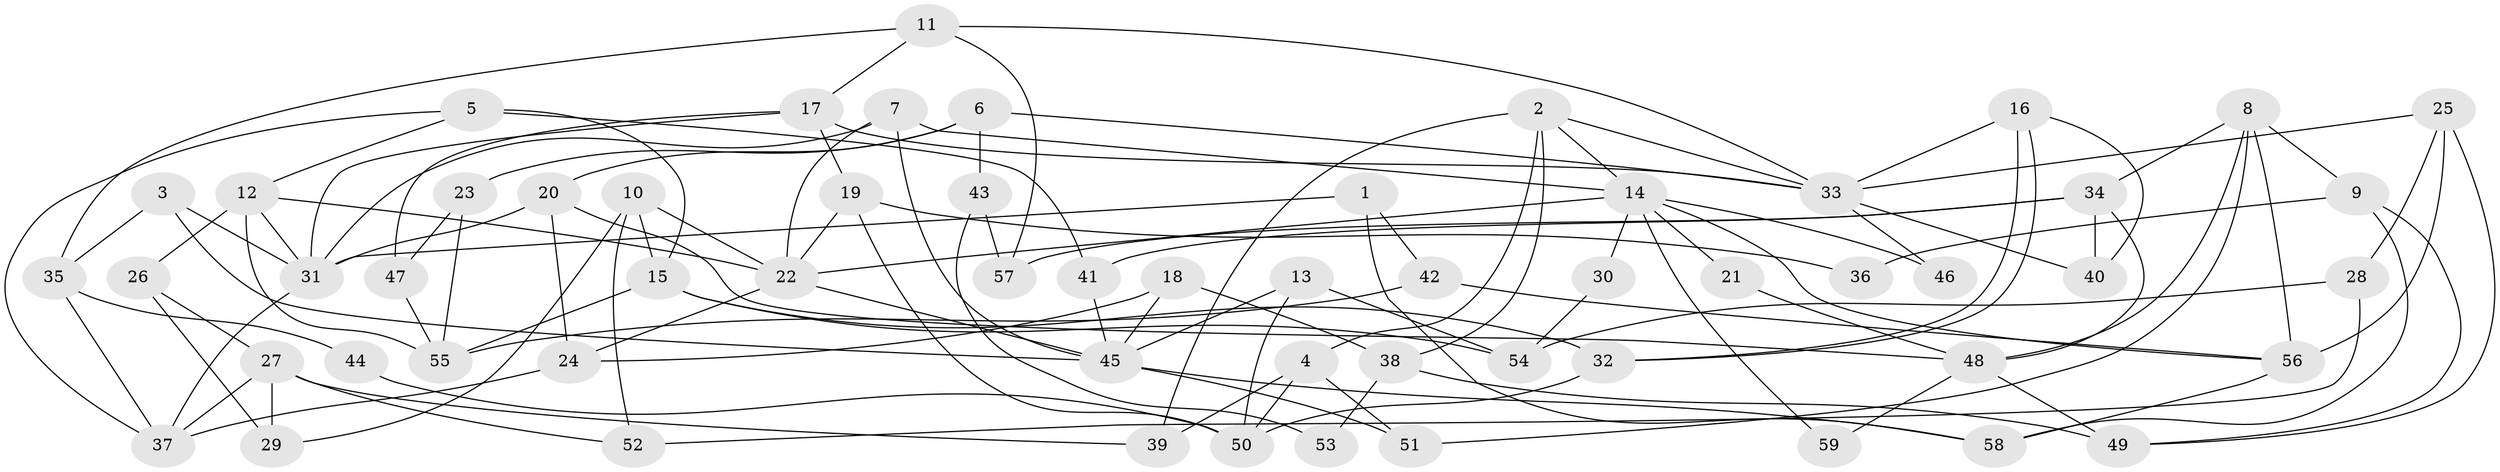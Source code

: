 // coarse degree distribution, {4: 0.1724137931034483, 7: 0.06896551724137931, 5: 0.1724137931034483, 2: 0.20689655172413793, 6: 0.13793103448275862, 3: 0.1724137931034483, 9: 0.06896551724137931}
// Generated by graph-tools (version 1.1) at 2025/53/03/04/25 21:53:03]
// undirected, 59 vertices, 118 edges
graph export_dot {
graph [start="1"]
  node [color=gray90,style=filled];
  1;
  2;
  3;
  4;
  5;
  6;
  7;
  8;
  9;
  10;
  11;
  12;
  13;
  14;
  15;
  16;
  17;
  18;
  19;
  20;
  21;
  22;
  23;
  24;
  25;
  26;
  27;
  28;
  29;
  30;
  31;
  32;
  33;
  34;
  35;
  36;
  37;
  38;
  39;
  40;
  41;
  42;
  43;
  44;
  45;
  46;
  47;
  48;
  49;
  50;
  51;
  52;
  53;
  54;
  55;
  56;
  57;
  58;
  59;
  1 -- 31;
  1 -- 58;
  1 -- 42;
  2 -- 33;
  2 -- 4;
  2 -- 14;
  2 -- 38;
  2 -- 39;
  3 -- 45;
  3 -- 35;
  3 -- 31;
  4 -- 39;
  4 -- 51;
  4 -- 50;
  5 -- 37;
  5 -- 12;
  5 -- 15;
  5 -- 41;
  6 -- 20;
  6 -- 33;
  6 -- 23;
  6 -- 43;
  7 -- 45;
  7 -- 31;
  7 -- 14;
  7 -- 22;
  8 -- 56;
  8 -- 9;
  8 -- 34;
  8 -- 48;
  8 -- 51;
  9 -- 58;
  9 -- 49;
  9 -- 36;
  10 -- 15;
  10 -- 22;
  10 -- 29;
  10 -- 52;
  11 -- 33;
  11 -- 17;
  11 -- 35;
  11 -- 57;
  12 -- 22;
  12 -- 55;
  12 -- 26;
  12 -- 31;
  13 -- 45;
  13 -- 50;
  13 -- 54;
  14 -- 21;
  14 -- 22;
  14 -- 30;
  14 -- 46;
  14 -- 56;
  14 -- 59;
  15 -- 55;
  15 -- 32;
  15 -- 54;
  16 -- 33;
  16 -- 32;
  16 -- 32;
  16 -- 40;
  17 -- 31;
  17 -- 19;
  17 -- 33;
  17 -- 47;
  18 -- 24;
  18 -- 45;
  18 -- 38;
  19 -- 50;
  19 -- 22;
  19 -- 36;
  20 -- 48;
  20 -- 31;
  20 -- 24;
  21 -- 48;
  22 -- 24;
  22 -- 45;
  23 -- 55;
  23 -- 47;
  24 -- 37;
  25 -- 33;
  25 -- 28;
  25 -- 49;
  25 -- 56;
  26 -- 27;
  26 -- 29;
  27 -- 37;
  27 -- 29;
  27 -- 39;
  27 -- 52;
  28 -- 54;
  28 -- 52;
  30 -- 54;
  31 -- 37;
  32 -- 50;
  33 -- 40;
  33 -- 46;
  34 -- 48;
  34 -- 40;
  34 -- 41;
  34 -- 57;
  35 -- 37;
  35 -- 44;
  38 -- 49;
  38 -- 53;
  41 -- 45;
  42 -- 56;
  42 -- 55;
  43 -- 57;
  43 -- 53;
  44 -- 50;
  45 -- 51;
  45 -- 58;
  47 -- 55;
  48 -- 49;
  48 -- 59;
  56 -- 58;
}
